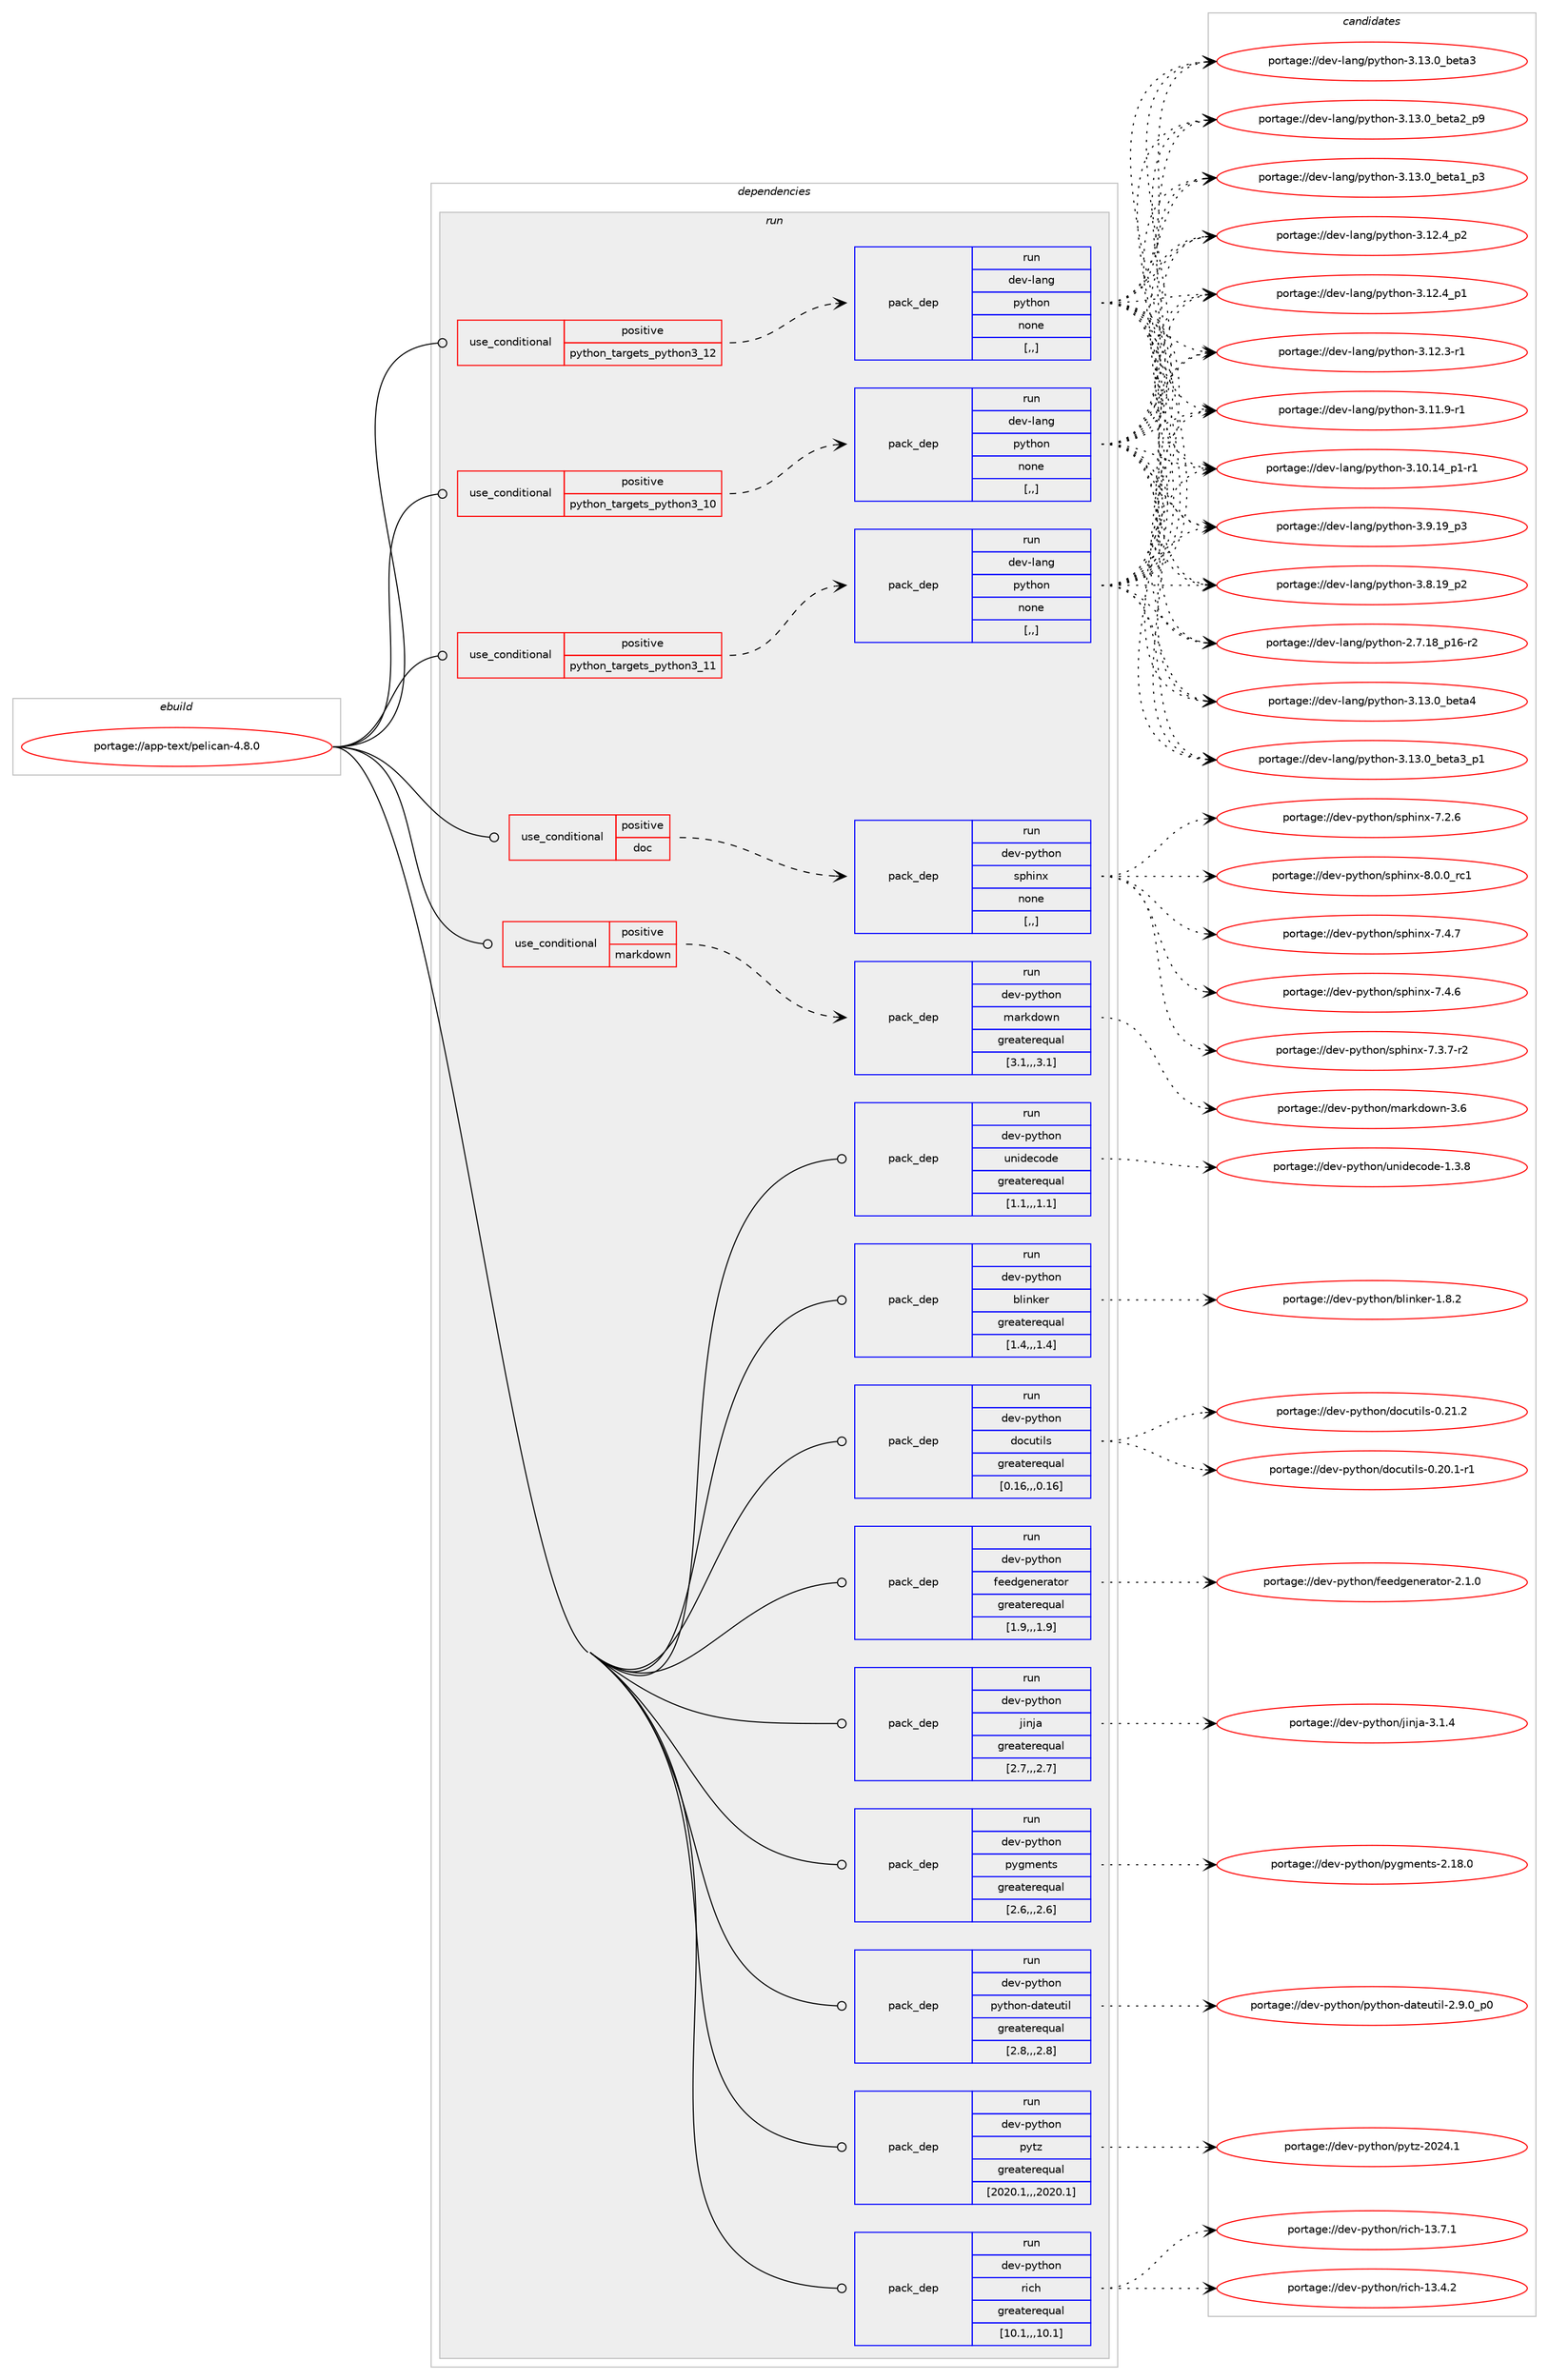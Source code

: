 digraph prolog {

# *************
# Graph options
# *************

newrank=true;
concentrate=true;
compound=true;
graph [rankdir=LR,fontname=Helvetica,fontsize=10,ranksep=1.5];#, ranksep=2.5, nodesep=0.2];
edge  [arrowhead=vee];
node  [fontname=Helvetica,fontsize=10];

# **********
# The ebuild
# **********

subgraph cluster_leftcol {
color=gray;
label=<<i>ebuild</i>>;
id [label="portage://app-text/pelican-4.8.0", color=red, width=4, href="../app-text/pelican-4.8.0.svg"];
}

# ****************
# The dependencies
# ****************

subgraph cluster_midcol {
color=gray;
label=<<i>dependencies</i>>;
subgraph cluster_compile {
fillcolor="#eeeeee";
style=filled;
label=<<i>compile</i>>;
}
subgraph cluster_compileandrun {
fillcolor="#eeeeee";
style=filled;
label=<<i>compile and run</i>>;
}
subgraph cluster_run {
fillcolor="#eeeeee";
style=filled;
label=<<i>run</i>>;
subgraph cond15590 {
dependency58419 [label=<<TABLE BORDER="0" CELLBORDER="1" CELLSPACING="0" CELLPADDING="4"><TR><TD ROWSPAN="3" CELLPADDING="10">use_conditional</TD></TR><TR><TD>positive</TD></TR><TR><TD>doc</TD></TR></TABLE>>, shape=none, color=red];
subgraph pack42318 {
dependency58420 [label=<<TABLE BORDER="0" CELLBORDER="1" CELLSPACING="0" CELLPADDING="4" WIDTH="220"><TR><TD ROWSPAN="6" CELLPADDING="30">pack_dep</TD></TR><TR><TD WIDTH="110">run</TD></TR><TR><TD>dev-python</TD></TR><TR><TD>sphinx</TD></TR><TR><TD>none</TD></TR><TR><TD>[,,]</TD></TR></TABLE>>, shape=none, color=blue];
}
dependency58419:e -> dependency58420:w [weight=20,style="dashed",arrowhead="vee"];
}
id:e -> dependency58419:w [weight=20,style="solid",arrowhead="odot"];
subgraph cond15591 {
dependency58421 [label=<<TABLE BORDER="0" CELLBORDER="1" CELLSPACING="0" CELLPADDING="4"><TR><TD ROWSPAN="3" CELLPADDING="10">use_conditional</TD></TR><TR><TD>positive</TD></TR><TR><TD>markdown</TD></TR></TABLE>>, shape=none, color=red];
subgraph pack42319 {
dependency58422 [label=<<TABLE BORDER="0" CELLBORDER="1" CELLSPACING="0" CELLPADDING="4" WIDTH="220"><TR><TD ROWSPAN="6" CELLPADDING="30">pack_dep</TD></TR><TR><TD WIDTH="110">run</TD></TR><TR><TD>dev-python</TD></TR><TR><TD>markdown</TD></TR><TR><TD>greaterequal</TD></TR><TR><TD>[3.1,,,3.1]</TD></TR></TABLE>>, shape=none, color=blue];
}
dependency58421:e -> dependency58422:w [weight=20,style="dashed",arrowhead="vee"];
}
id:e -> dependency58421:w [weight=20,style="solid",arrowhead="odot"];
subgraph cond15592 {
dependency58423 [label=<<TABLE BORDER="0" CELLBORDER="1" CELLSPACING="0" CELLPADDING="4"><TR><TD ROWSPAN="3" CELLPADDING="10">use_conditional</TD></TR><TR><TD>positive</TD></TR><TR><TD>python_targets_python3_10</TD></TR></TABLE>>, shape=none, color=red];
subgraph pack42320 {
dependency58424 [label=<<TABLE BORDER="0" CELLBORDER="1" CELLSPACING="0" CELLPADDING="4" WIDTH="220"><TR><TD ROWSPAN="6" CELLPADDING="30">pack_dep</TD></TR><TR><TD WIDTH="110">run</TD></TR><TR><TD>dev-lang</TD></TR><TR><TD>python</TD></TR><TR><TD>none</TD></TR><TR><TD>[,,]</TD></TR></TABLE>>, shape=none, color=blue];
}
dependency58423:e -> dependency58424:w [weight=20,style="dashed",arrowhead="vee"];
}
id:e -> dependency58423:w [weight=20,style="solid",arrowhead="odot"];
subgraph cond15593 {
dependency58425 [label=<<TABLE BORDER="0" CELLBORDER="1" CELLSPACING="0" CELLPADDING="4"><TR><TD ROWSPAN="3" CELLPADDING="10">use_conditional</TD></TR><TR><TD>positive</TD></TR><TR><TD>python_targets_python3_11</TD></TR></TABLE>>, shape=none, color=red];
subgraph pack42321 {
dependency58426 [label=<<TABLE BORDER="0" CELLBORDER="1" CELLSPACING="0" CELLPADDING="4" WIDTH="220"><TR><TD ROWSPAN="6" CELLPADDING="30">pack_dep</TD></TR><TR><TD WIDTH="110">run</TD></TR><TR><TD>dev-lang</TD></TR><TR><TD>python</TD></TR><TR><TD>none</TD></TR><TR><TD>[,,]</TD></TR></TABLE>>, shape=none, color=blue];
}
dependency58425:e -> dependency58426:w [weight=20,style="dashed",arrowhead="vee"];
}
id:e -> dependency58425:w [weight=20,style="solid",arrowhead="odot"];
subgraph cond15594 {
dependency58427 [label=<<TABLE BORDER="0" CELLBORDER="1" CELLSPACING="0" CELLPADDING="4"><TR><TD ROWSPAN="3" CELLPADDING="10">use_conditional</TD></TR><TR><TD>positive</TD></TR><TR><TD>python_targets_python3_12</TD></TR></TABLE>>, shape=none, color=red];
subgraph pack42322 {
dependency58428 [label=<<TABLE BORDER="0" CELLBORDER="1" CELLSPACING="0" CELLPADDING="4" WIDTH="220"><TR><TD ROWSPAN="6" CELLPADDING="30">pack_dep</TD></TR><TR><TD WIDTH="110">run</TD></TR><TR><TD>dev-lang</TD></TR><TR><TD>python</TD></TR><TR><TD>none</TD></TR><TR><TD>[,,]</TD></TR></TABLE>>, shape=none, color=blue];
}
dependency58427:e -> dependency58428:w [weight=20,style="dashed",arrowhead="vee"];
}
id:e -> dependency58427:w [weight=20,style="solid",arrowhead="odot"];
subgraph pack42323 {
dependency58429 [label=<<TABLE BORDER="0" CELLBORDER="1" CELLSPACING="0" CELLPADDING="4" WIDTH="220"><TR><TD ROWSPAN="6" CELLPADDING="30">pack_dep</TD></TR><TR><TD WIDTH="110">run</TD></TR><TR><TD>dev-python</TD></TR><TR><TD>blinker</TD></TR><TR><TD>greaterequal</TD></TR><TR><TD>[1.4,,,1.4]</TD></TR></TABLE>>, shape=none, color=blue];
}
id:e -> dependency58429:w [weight=20,style="solid",arrowhead="odot"];
subgraph pack42324 {
dependency58430 [label=<<TABLE BORDER="0" CELLBORDER="1" CELLSPACING="0" CELLPADDING="4" WIDTH="220"><TR><TD ROWSPAN="6" CELLPADDING="30">pack_dep</TD></TR><TR><TD WIDTH="110">run</TD></TR><TR><TD>dev-python</TD></TR><TR><TD>docutils</TD></TR><TR><TD>greaterequal</TD></TR><TR><TD>[0.16,,,0.16]</TD></TR></TABLE>>, shape=none, color=blue];
}
id:e -> dependency58430:w [weight=20,style="solid",arrowhead="odot"];
subgraph pack42325 {
dependency58431 [label=<<TABLE BORDER="0" CELLBORDER="1" CELLSPACING="0" CELLPADDING="4" WIDTH="220"><TR><TD ROWSPAN="6" CELLPADDING="30">pack_dep</TD></TR><TR><TD WIDTH="110">run</TD></TR><TR><TD>dev-python</TD></TR><TR><TD>feedgenerator</TD></TR><TR><TD>greaterequal</TD></TR><TR><TD>[1.9,,,1.9]</TD></TR></TABLE>>, shape=none, color=blue];
}
id:e -> dependency58431:w [weight=20,style="solid",arrowhead="odot"];
subgraph pack42326 {
dependency58432 [label=<<TABLE BORDER="0" CELLBORDER="1" CELLSPACING="0" CELLPADDING="4" WIDTH="220"><TR><TD ROWSPAN="6" CELLPADDING="30">pack_dep</TD></TR><TR><TD WIDTH="110">run</TD></TR><TR><TD>dev-python</TD></TR><TR><TD>jinja</TD></TR><TR><TD>greaterequal</TD></TR><TR><TD>[2.7,,,2.7]</TD></TR></TABLE>>, shape=none, color=blue];
}
id:e -> dependency58432:w [weight=20,style="solid",arrowhead="odot"];
subgraph pack42327 {
dependency58433 [label=<<TABLE BORDER="0" CELLBORDER="1" CELLSPACING="0" CELLPADDING="4" WIDTH="220"><TR><TD ROWSPAN="6" CELLPADDING="30">pack_dep</TD></TR><TR><TD WIDTH="110">run</TD></TR><TR><TD>dev-python</TD></TR><TR><TD>pygments</TD></TR><TR><TD>greaterequal</TD></TR><TR><TD>[2.6,,,2.6]</TD></TR></TABLE>>, shape=none, color=blue];
}
id:e -> dependency58433:w [weight=20,style="solid",arrowhead="odot"];
subgraph pack42328 {
dependency58434 [label=<<TABLE BORDER="0" CELLBORDER="1" CELLSPACING="0" CELLPADDING="4" WIDTH="220"><TR><TD ROWSPAN="6" CELLPADDING="30">pack_dep</TD></TR><TR><TD WIDTH="110">run</TD></TR><TR><TD>dev-python</TD></TR><TR><TD>python-dateutil</TD></TR><TR><TD>greaterequal</TD></TR><TR><TD>[2.8,,,2.8]</TD></TR></TABLE>>, shape=none, color=blue];
}
id:e -> dependency58434:w [weight=20,style="solid",arrowhead="odot"];
subgraph pack42329 {
dependency58435 [label=<<TABLE BORDER="0" CELLBORDER="1" CELLSPACING="0" CELLPADDING="4" WIDTH="220"><TR><TD ROWSPAN="6" CELLPADDING="30">pack_dep</TD></TR><TR><TD WIDTH="110">run</TD></TR><TR><TD>dev-python</TD></TR><TR><TD>pytz</TD></TR><TR><TD>greaterequal</TD></TR><TR><TD>[2020.1,,,2020.1]</TD></TR></TABLE>>, shape=none, color=blue];
}
id:e -> dependency58435:w [weight=20,style="solid",arrowhead="odot"];
subgraph pack42330 {
dependency58436 [label=<<TABLE BORDER="0" CELLBORDER="1" CELLSPACING="0" CELLPADDING="4" WIDTH="220"><TR><TD ROWSPAN="6" CELLPADDING="30">pack_dep</TD></TR><TR><TD WIDTH="110">run</TD></TR><TR><TD>dev-python</TD></TR><TR><TD>rich</TD></TR><TR><TD>greaterequal</TD></TR><TR><TD>[10.1,,,10.1]</TD></TR></TABLE>>, shape=none, color=blue];
}
id:e -> dependency58436:w [weight=20,style="solid",arrowhead="odot"];
subgraph pack42331 {
dependency58437 [label=<<TABLE BORDER="0" CELLBORDER="1" CELLSPACING="0" CELLPADDING="4" WIDTH="220"><TR><TD ROWSPAN="6" CELLPADDING="30">pack_dep</TD></TR><TR><TD WIDTH="110">run</TD></TR><TR><TD>dev-python</TD></TR><TR><TD>unidecode</TD></TR><TR><TD>greaterequal</TD></TR><TR><TD>[1.1,,,1.1]</TD></TR></TABLE>>, shape=none, color=blue];
}
id:e -> dependency58437:w [weight=20,style="solid",arrowhead="odot"];
}
}

# **************
# The candidates
# **************

subgraph cluster_choices {
rank=same;
color=gray;
label=<<i>candidates</i>>;

subgraph choice42318 {
color=black;
nodesep=1;
choice1001011184511212111610411111047115112104105110120455646484648951149949 [label="portage://dev-python/sphinx-8.0.0_rc1", color=red, width=4,href="../dev-python/sphinx-8.0.0_rc1.svg"];
choice1001011184511212111610411111047115112104105110120455546524655 [label="portage://dev-python/sphinx-7.4.7", color=red, width=4,href="../dev-python/sphinx-7.4.7.svg"];
choice1001011184511212111610411111047115112104105110120455546524654 [label="portage://dev-python/sphinx-7.4.6", color=red, width=4,href="../dev-python/sphinx-7.4.6.svg"];
choice10010111845112121116104111110471151121041051101204555465146554511450 [label="portage://dev-python/sphinx-7.3.7-r2", color=red, width=4,href="../dev-python/sphinx-7.3.7-r2.svg"];
choice1001011184511212111610411111047115112104105110120455546504654 [label="portage://dev-python/sphinx-7.2.6", color=red, width=4,href="../dev-python/sphinx-7.2.6.svg"];
dependency58420:e -> choice1001011184511212111610411111047115112104105110120455646484648951149949:w [style=dotted,weight="100"];
dependency58420:e -> choice1001011184511212111610411111047115112104105110120455546524655:w [style=dotted,weight="100"];
dependency58420:e -> choice1001011184511212111610411111047115112104105110120455546524654:w [style=dotted,weight="100"];
dependency58420:e -> choice10010111845112121116104111110471151121041051101204555465146554511450:w [style=dotted,weight="100"];
dependency58420:e -> choice1001011184511212111610411111047115112104105110120455546504654:w [style=dotted,weight="100"];
}
subgraph choice42319 {
color=black;
nodesep=1;
choice10010111845112121116104111110471099711410710011111911045514654 [label="portage://dev-python/markdown-3.6", color=red, width=4,href="../dev-python/markdown-3.6.svg"];
dependency58422:e -> choice10010111845112121116104111110471099711410710011111911045514654:w [style=dotted,weight="100"];
}
subgraph choice42320 {
color=black;
nodesep=1;
choice1001011184510897110103471121211161041111104551464951464895981011169752 [label="portage://dev-lang/python-3.13.0_beta4", color=red, width=4,href="../dev-lang/python-3.13.0_beta4.svg"];
choice10010111845108971101034711212111610411111045514649514648959810111697519511249 [label="portage://dev-lang/python-3.13.0_beta3_p1", color=red, width=4,href="../dev-lang/python-3.13.0_beta3_p1.svg"];
choice1001011184510897110103471121211161041111104551464951464895981011169751 [label="portage://dev-lang/python-3.13.0_beta3", color=red, width=4,href="../dev-lang/python-3.13.0_beta3.svg"];
choice10010111845108971101034711212111610411111045514649514648959810111697509511257 [label="portage://dev-lang/python-3.13.0_beta2_p9", color=red, width=4,href="../dev-lang/python-3.13.0_beta2_p9.svg"];
choice10010111845108971101034711212111610411111045514649514648959810111697499511251 [label="portage://dev-lang/python-3.13.0_beta1_p3", color=red, width=4,href="../dev-lang/python-3.13.0_beta1_p3.svg"];
choice100101118451089711010347112121116104111110455146495046529511250 [label="portage://dev-lang/python-3.12.4_p2", color=red, width=4,href="../dev-lang/python-3.12.4_p2.svg"];
choice100101118451089711010347112121116104111110455146495046529511249 [label="portage://dev-lang/python-3.12.4_p1", color=red, width=4,href="../dev-lang/python-3.12.4_p1.svg"];
choice100101118451089711010347112121116104111110455146495046514511449 [label="portage://dev-lang/python-3.12.3-r1", color=red, width=4,href="../dev-lang/python-3.12.3-r1.svg"];
choice100101118451089711010347112121116104111110455146494946574511449 [label="portage://dev-lang/python-3.11.9-r1", color=red, width=4,href="../dev-lang/python-3.11.9-r1.svg"];
choice100101118451089711010347112121116104111110455146494846495295112494511449 [label="portage://dev-lang/python-3.10.14_p1-r1", color=red, width=4,href="../dev-lang/python-3.10.14_p1-r1.svg"];
choice100101118451089711010347112121116104111110455146574649579511251 [label="portage://dev-lang/python-3.9.19_p3", color=red, width=4,href="../dev-lang/python-3.9.19_p3.svg"];
choice100101118451089711010347112121116104111110455146564649579511250 [label="portage://dev-lang/python-3.8.19_p2", color=red, width=4,href="../dev-lang/python-3.8.19_p2.svg"];
choice100101118451089711010347112121116104111110455046554649569511249544511450 [label="portage://dev-lang/python-2.7.18_p16-r2", color=red, width=4,href="../dev-lang/python-2.7.18_p16-r2.svg"];
dependency58424:e -> choice1001011184510897110103471121211161041111104551464951464895981011169752:w [style=dotted,weight="100"];
dependency58424:e -> choice10010111845108971101034711212111610411111045514649514648959810111697519511249:w [style=dotted,weight="100"];
dependency58424:e -> choice1001011184510897110103471121211161041111104551464951464895981011169751:w [style=dotted,weight="100"];
dependency58424:e -> choice10010111845108971101034711212111610411111045514649514648959810111697509511257:w [style=dotted,weight="100"];
dependency58424:e -> choice10010111845108971101034711212111610411111045514649514648959810111697499511251:w [style=dotted,weight="100"];
dependency58424:e -> choice100101118451089711010347112121116104111110455146495046529511250:w [style=dotted,weight="100"];
dependency58424:e -> choice100101118451089711010347112121116104111110455146495046529511249:w [style=dotted,weight="100"];
dependency58424:e -> choice100101118451089711010347112121116104111110455146495046514511449:w [style=dotted,weight="100"];
dependency58424:e -> choice100101118451089711010347112121116104111110455146494946574511449:w [style=dotted,weight="100"];
dependency58424:e -> choice100101118451089711010347112121116104111110455146494846495295112494511449:w [style=dotted,weight="100"];
dependency58424:e -> choice100101118451089711010347112121116104111110455146574649579511251:w [style=dotted,weight="100"];
dependency58424:e -> choice100101118451089711010347112121116104111110455146564649579511250:w [style=dotted,weight="100"];
dependency58424:e -> choice100101118451089711010347112121116104111110455046554649569511249544511450:w [style=dotted,weight="100"];
}
subgraph choice42321 {
color=black;
nodesep=1;
choice1001011184510897110103471121211161041111104551464951464895981011169752 [label="portage://dev-lang/python-3.13.0_beta4", color=red, width=4,href="../dev-lang/python-3.13.0_beta4.svg"];
choice10010111845108971101034711212111610411111045514649514648959810111697519511249 [label="portage://dev-lang/python-3.13.0_beta3_p1", color=red, width=4,href="../dev-lang/python-3.13.0_beta3_p1.svg"];
choice1001011184510897110103471121211161041111104551464951464895981011169751 [label="portage://dev-lang/python-3.13.0_beta3", color=red, width=4,href="../dev-lang/python-3.13.0_beta3.svg"];
choice10010111845108971101034711212111610411111045514649514648959810111697509511257 [label="portage://dev-lang/python-3.13.0_beta2_p9", color=red, width=4,href="../dev-lang/python-3.13.0_beta2_p9.svg"];
choice10010111845108971101034711212111610411111045514649514648959810111697499511251 [label="portage://dev-lang/python-3.13.0_beta1_p3", color=red, width=4,href="../dev-lang/python-3.13.0_beta1_p3.svg"];
choice100101118451089711010347112121116104111110455146495046529511250 [label="portage://dev-lang/python-3.12.4_p2", color=red, width=4,href="../dev-lang/python-3.12.4_p2.svg"];
choice100101118451089711010347112121116104111110455146495046529511249 [label="portage://dev-lang/python-3.12.4_p1", color=red, width=4,href="../dev-lang/python-3.12.4_p1.svg"];
choice100101118451089711010347112121116104111110455146495046514511449 [label="portage://dev-lang/python-3.12.3-r1", color=red, width=4,href="../dev-lang/python-3.12.3-r1.svg"];
choice100101118451089711010347112121116104111110455146494946574511449 [label="portage://dev-lang/python-3.11.9-r1", color=red, width=4,href="../dev-lang/python-3.11.9-r1.svg"];
choice100101118451089711010347112121116104111110455146494846495295112494511449 [label="portage://dev-lang/python-3.10.14_p1-r1", color=red, width=4,href="../dev-lang/python-3.10.14_p1-r1.svg"];
choice100101118451089711010347112121116104111110455146574649579511251 [label="portage://dev-lang/python-3.9.19_p3", color=red, width=4,href="../dev-lang/python-3.9.19_p3.svg"];
choice100101118451089711010347112121116104111110455146564649579511250 [label="portage://dev-lang/python-3.8.19_p2", color=red, width=4,href="../dev-lang/python-3.8.19_p2.svg"];
choice100101118451089711010347112121116104111110455046554649569511249544511450 [label="portage://dev-lang/python-2.7.18_p16-r2", color=red, width=4,href="../dev-lang/python-2.7.18_p16-r2.svg"];
dependency58426:e -> choice1001011184510897110103471121211161041111104551464951464895981011169752:w [style=dotted,weight="100"];
dependency58426:e -> choice10010111845108971101034711212111610411111045514649514648959810111697519511249:w [style=dotted,weight="100"];
dependency58426:e -> choice1001011184510897110103471121211161041111104551464951464895981011169751:w [style=dotted,weight="100"];
dependency58426:e -> choice10010111845108971101034711212111610411111045514649514648959810111697509511257:w [style=dotted,weight="100"];
dependency58426:e -> choice10010111845108971101034711212111610411111045514649514648959810111697499511251:w [style=dotted,weight="100"];
dependency58426:e -> choice100101118451089711010347112121116104111110455146495046529511250:w [style=dotted,weight="100"];
dependency58426:e -> choice100101118451089711010347112121116104111110455146495046529511249:w [style=dotted,weight="100"];
dependency58426:e -> choice100101118451089711010347112121116104111110455146495046514511449:w [style=dotted,weight="100"];
dependency58426:e -> choice100101118451089711010347112121116104111110455146494946574511449:w [style=dotted,weight="100"];
dependency58426:e -> choice100101118451089711010347112121116104111110455146494846495295112494511449:w [style=dotted,weight="100"];
dependency58426:e -> choice100101118451089711010347112121116104111110455146574649579511251:w [style=dotted,weight="100"];
dependency58426:e -> choice100101118451089711010347112121116104111110455146564649579511250:w [style=dotted,weight="100"];
dependency58426:e -> choice100101118451089711010347112121116104111110455046554649569511249544511450:w [style=dotted,weight="100"];
}
subgraph choice42322 {
color=black;
nodesep=1;
choice1001011184510897110103471121211161041111104551464951464895981011169752 [label="portage://dev-lang/python-3.13.0_beta4", color=red, width=4,href="../dev-lang/python-3.13.0_beta4.svg"];
choice10010111845108971101034711212111610411111045514649514648959810111697519511249 [label="portage://dev-lang/python-3.13.0_beta3_p1", color=red, width=4,href="../dev-lang/python-3.13.0_beta3_p1.svg"];
choice1001011184510897110103471121211161041111104551464951464895981011169751 [label="portage://dev-lang/python-3.13.0_beta3", color=red, width=4,href="../dev-lang/python-3.13.0_beta3.svg"];
choice10010111845108971101034711212111610411111045514649514648959810111697509511257 [label="portage://dev-lang/python-3.13.0_beta2_p9", color=red, width=4,href="../dev-lang/python-3.13.0_beta2_p9.svg"];
choice10010111845108971101034711212111610411111045514649514648959810111697499511251 [label="portage://dev-lang/python-3.13.0_beta1_p3", color=red, width=4,href="../dev-lang/python-3.13.0_beta1_p3.svg"];
choice100101118451089711010347112121116104111110455146495046529511250 [label="portage://dev-lang/python-3.12.4_p2", color=red, width=4,href="../dev-lang/python-3.12.4_p2.svg"];
choice100101118451089711010347112121116104111110455146495046529511249 [label="portage://dev-lang/python-3.12.4_p1", color=red, width=4,href="../dev-lang/python-3.12.4_p1.svg"];
choice100101118451089711010347112121116104111110455146495046514511449 [label="portage://dev-lang/python-3.12.3-r1", color=red, width=4,href="../dev-lang/python-3.12.3-r1.svg"];
choice100101118451089711010347112121116104111110455146494946574511449 [label="portage://dev-lang/python-3.11.9-r1", color=red, width=4,href="../dev-lang/python-3.11.9-r1.svg"];
choice100101118451089711010347112121116104111110455146494846495295112494511449 [label="portage://dev-lang/python-3.10.14_p1-r1", color=red, width=4,href="../dev-lang/python-3.10.14_p1-r1.svg"];
choice100101118451089711010347112121116104111110455146574649579511251 [label="portage://dev-lang/python-3.9.19_p3", color=red, width=4,href="../dev-lang/python-3.9.19_p3.svg"];
choice100101118451089711010347112121116104111110455146564649579511250 [label="portage://dev-lang/python-3.8.19_p2", color=red, width=4,href="../dev-lang/python-3.8.19_p2.svg"];
choice100101118451089711010347112121116104111110455046554649569511249544511450 [label="portage://dev-lang/python-2.7.18_p16-r2", color=red, width=4,href="../dev-lang/python-2.7.18_p16-r2.svg"];
dependency58428:e -> choice1001011184510897110103471121211161041111104551464951464895981011169752:w [style=dotted,weight="100"];
dependency58428:e -> choice10010111845108971101034711212111610411111045514649514648959810111697519511249:w [style=dotted,weight="100"];
dependency58428:e -> choice1001011184510897110103471121211161041111104551464951464895981011169751:w [style=dotted,weight="100"];
dependency58428:e -> choice10010111845108971101034711212111610411111045514649514648959810111697509511257:w [style=dotted,weight="100"];
dependency58428:e -> choice10010111845108971101034711212111610411111045514649514648959810111697499511251:w [style=dotted,weight="100"];
dependency58428:e -> choice100101118451089711010347112121116104111110455146495046529511250:w [style=dotted,weight="100"];
dependency58428:e -> choice100101118451089711010347112121116104111110455146495046529511249:w [style=dotted,weight="100"];
dependency58428:e -> choice100101118451089711010347112121116104111110455146495046514511449:w [style=dotted,weight="100"];
dependency58428:e -> choice100101118451089711010347112121116104111110455146494946574511449:w [style=dotted,weight="100"];
dependency58428:e -> choice100101118451089711010347112121116104111110455146494846495295112494511449:w [style=dotted,weight="100"];
dependency58428:e -> choice100101118451089711010347112121116104111110455146574649579511251:w [style=dotted,weight="100"];
dependency58428:e -> choice100101118451089711010347112121116104111110455146564649579511250:w [style=dotted,weight="100"];
dependency58428:e -> choice100101118451089711010347112121116104111110455046554649569511249544511450:w [style=dotted,weight="100"];
}
subgraph choice42323 {
color=black;
nodesep=1;
choice100101118451121211161041111104798108105110107101114454946564650 [label="portage://dev-python/blinker-1.8.2", color=red, width=4,href="../dev-python/blinker-1.8.2.svg"];
dependency58429:e -> choice100101118451121211161041111104798108105110107101114454946564650:w [style=dotted,weight="100"];
}
subgraph choice42324 {
color=black;
nodesep=1;
choice10010111845112121116104111110471001119911711610510811545484650494650 [label="portage://dev-python/docutils-0.21.2", color=red, width=4,href="../dev-python/docutils-0.21.2.svg"];
choice100101118451121211161041111104710011199117116105108115454846504846494511449 [label="portage://dev-python/docutils-0.20.1-r1", color=red, width=4,href="../dev-python/docutils-0.20.1-r1.svg"];
dependency58430:e -> choice10010111845112121116104111110471001119911711610510811545484650494650:w [style=dotted,weight="100"];
dependency58430:e -> choice100101118451121211161041111104710011199117116105108115454846504846494511449:w [style=dotted,weight="100"];
}
subgraph choice42325 {
color=black;
nodesep=1;
choice100101118451121211161041111104710210110110010310111010111497116111114455046494648 [label="portage://dev-python/feedgenerator-2.1.0", color=red, width=4,href="../dev-python/feedgenerator-2.1.0.svg"];
dependency58431:e -> choice100101118451121211161041111104710210110110010310111010111497116111114455046494648:w [style=dotted,weight="100"];
}
subgraph choice42326 {
color=black;
nodesep=1;
choice100101118451121211161041111104710610511010697455146494652 [label="portage://dev-python/jinja-3.1.4", color=red, width=4,href="../dev-python/jinja-3.1.4.svg"];
dependency58432:e -> choice100101118451121211161041111104710610511010697455146494652:w [style=dotted,weight="100"];
}
subgraph choice42327 {
color=black;
nodesep=1;
choice100101118451121211161041111104711212110310910111011611545504649564648 [label="portage://dev-python/pygments-2.18.0", color=red, width=4,href="../dev-python/pygments-2.18.0.svg"];
dependency58433:e -> choice100101118451121211161041111104711212110310910111011611545504649564648:w [style=dotted,weight="100"];
}
subgraph choice42328 {
color=black;
nodesep=1;
choice100101118451121211161041111104711212111610411111045100971161011171161051084550465746489511248 [label="portage://dev-python/python-dateutil-2.9.0_p0", color=red, width=4,href="../dev-python/python-dateutil-2.9.0_p0.svg"];
dependency58434:e -> choice100101118451121211161041111104711212111610411111045100971161011171161051084550465746489511248:w [style=dotted,weight="100"];
}
subgraph choice42329 {
color=black;
nodesep=1;
choice100101118451121211161041111104711212111612245504850524649 [label="portage://dev-python/pytz-2024.1", color=red, width=4,href="../dev-python/pytz-2024.1.svg"];
dependency58435:e -> choice100101118451121211161041111104711212111612245504850524649:w [style=dotted,weight="100"];
}
subgraph choice42330 {
color=black;
nodesep=1;
choice10010111845112121116104111110471141059910445495146554649 [label="portage://dev-python/rich-13.7.1", color=red, width=4,href="../dev-python/rich-13.7.1.svg"];
choice10010111845112121116104111110471141059910445495146524650 [label="portage://dev-python/rich-13.4.2", color=red, width=4,href="../dev-python/rich-13.4.2.svg"];
dependency58436:e -> choice10010111845112121116104111110471141059910445495146554649:w [style=dotted,weight="100"];
dependency58436:e -> choice10010111845112121116104111110471141059910445495146524650:w [style=dotted,weight="100"];
}
subgraph choice42331 {
color=black;
nodesep=1;
choice100101118451121211161041111104711711010510010199111100101454946514656 [label="portage://dev-python/unidecode-1.3.8", color=red, width=4,href="../dev-python/unidecode-1.3.8.svg"];
dependency58437:e -> choice100101118451121211161041111104711711010510010199111100101454946514656:w [style=dotted,weight="100"];
}
}

}
